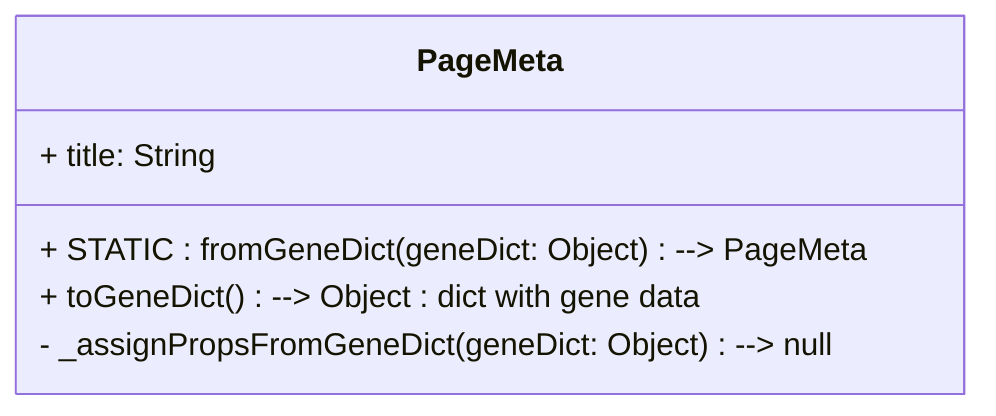 classDiagram
class PageMeta {
   + title: String

   + STATIC : fromGeneDict(geneDict: Object) --> PageMeta
   + toGeneDict() --> Object : dict with gene data

   - _assignPropsFromGeneDict(geneDict: Object) --> null
}